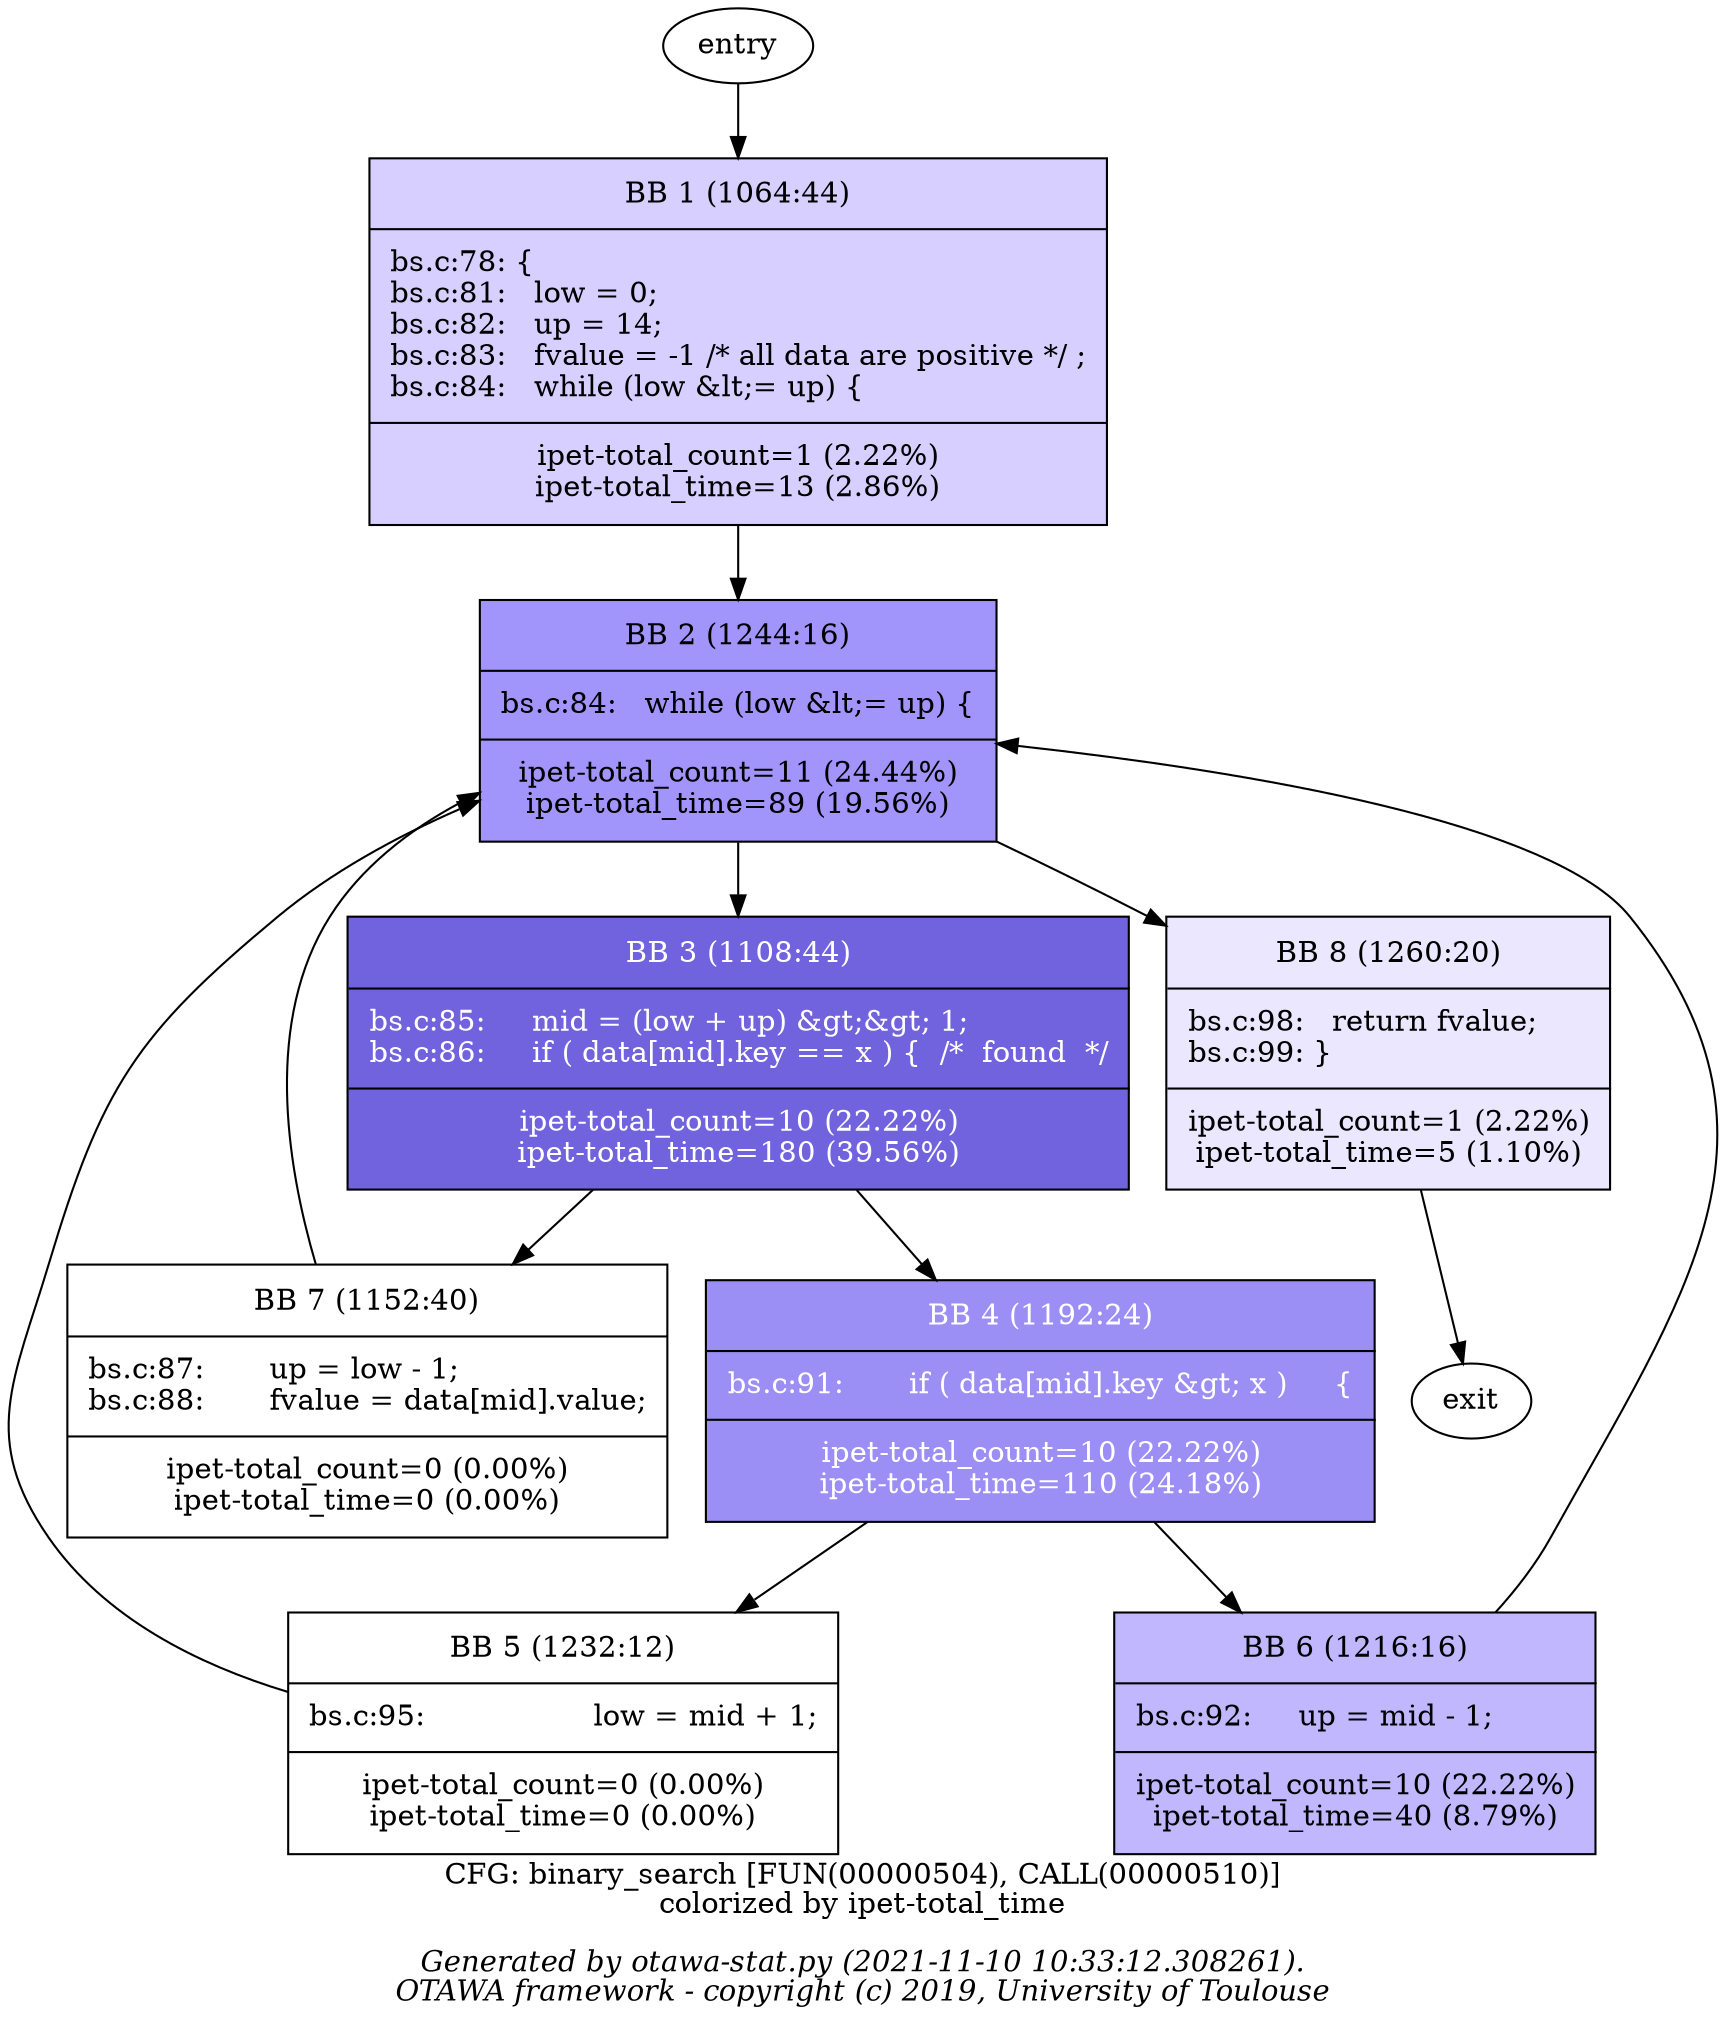 digraph _1 {
	_1_0 [label="entry"];
	_1_1 [margin=0,shape="box",label=<<table border='0' cellpadding='8px'><tr><td>BB 1 (1064:44)</td></tr><hr/><tr><td align='left'>bs.c:78: {
<br align='left'/>bs.c:81: &nbsp;&nbsp;low&nbsp;=&nbsp;0;
<br align='left'/>bs.c:82: &nbsp;&nbsp;up&nbsp;=&nbsp;14;
<br align='left'/>bs.c:83: &nbsp;&nbsp;fvalue&nbsp;=&nbsp;-1&nbsp;/*&nbsp;all&nbsp;data&nbsp;are&nbsp;positive&nbsp;*/&nbsp;;
<br align='left'/>bs.c:84: &nbsp;&nbsp;while&nbsp;(low&nbsp;&amp;lt;=&nbsp;up)&nbsp;{
<br align='left'/></td></tr><hr/><tr><td>ipet-total_count=1 (2.22%)<br/>ipet-total_time=13 (2.86%)<br/></td></tr></table>>,fillcolor="#d6cfff",style="filled",fontcolor="#000000"];
	_1_2 [margin=0,shape="box",label=<<table border='0' cellpadding='8px'><tr><td>BB 2 (1244:16)</td></tr><hr/><tr><td align='left'>bs.c:84: &nbsp;&nbsp;while&nbsp;(low&nbsp;&amp;lt;=&nbsp;up)&nbsp;{
<br align='left'/></td></tr><hr/><tr><td>ipet-total_count=11 (24.44%)<br/>ipet-total_time=89 (19.56%)<br/></td></tr></table>>,fillcolor="#a194fa",style="filled",fontcolor="#000000"];
	_1_3 [margin=0,shape="box",label=<<table border='0' cellpadding='8px'><tr><td>BB 3 (1108:44)</td></tr><hr/><tr><td align='left'>bs.c:85: &nbsp;&nbsp;&nbsp;&nbsp;mid&nbsp;=&nbsp;(low&nbsp;+&nbsp;up)&nbsp;&amp;gt;&amp;gt;&nbsp;1;
<br align='left'/>bs.c:86: &nbsp;&nbsp;&nbsp;&nbsp;if&nbsp;(&nbsp;data[mid].key&nbsp;==&nbsp;x&nbsp;)&nbsp;{&nbsp;&nbsp;/*&nbsp;&nbsp;found&nbsp;&nbsp;*/
<br align='left'/></td></tr><hr/><tr><td>ipet-total_count=10 (22.22%)<br/>ipet-total_time=180 (39.56%)<br/></td></tr></table>>,fillcolor="#7162dd",style="filled",fontcolor="#ffffff"];
	_1_4 [margin=0,shape="box",label=<<table border='0' cellpadding='8px'><tr><td>BB 4 (1192:24)</td></tr><hr/><tr><td align='left'>bs.c:91: &nbsp;&nbsp;&nbsp;&nbsp;&nbsp;&nbsp;if&nbsp;(&nbsp;data[mid].key&nbsp;&amp;gt;&nbsp;x&nbsp;)&nbsp;&nbsp;&nbsp;&nbsp;&nbsp;{
<br align='left'/></td></tr><hr/><tr><td>ipet-total_count=10 (22.22%)<br/>ipet-total_time=110 (24.18%)<br/></td></tr></table>>,fillcolor="#9b8ef5",style="filled",fontcolor="#ffffff"];
	_1_5 [margin=0,shape="box",label=<<table border='0' cellpadding='8px'><tr><td>BB 5 (1232:12)</td></tr><hr/><tr><td align='left'>bs.c:95: &nbsp;&nbsp;&nbsp;&nbsp;&nbsp;&nbsp;&nbsp;&nbsp;&nbsp;&nbsp;&nbsp;&nbsp;&nbsp;&nbsp;&nbsp;&nbsp;&nbsp;low&nbsp;=&nbsp;mid&nbsp;+&nbsp;1;
<br align='left'/></td></tr><hr/><tr><td>ipet-total_count=0 (0.00%)<br/>ipet-total_time=0 (0.00%)<br/></td></tr></table>>];
	_1_6 [margin=0,shape="box",label=<<table border='0' cellpadding='8px'><tr><td>BB 6 (1216:16)</td></tr><hr/><tr><td align='left'>bs.c:92: &nbsp;&nbsp;&nbsp;&nbsp;up&nbsp;=&nbsp;mid&nbsp;-&nbsp;1;
<br align='left'/></td></tr><hr/><tr><td>ipet-total_count=10 (22.22%)<br/>ipet-total_time=40 (8.79%)<br/></td></tr></table>>,fillcolor="#c0b7ff",style="filled",fontcolor="#000000"];
	_1_7 [margin=0,shape="box",label=<<table border='0' cellpadding='8px'><tr><td>BB 7 (1152:40)</td></tr><hr/><tr><td align='left'>bs.c:87: &nbsp;&nbsp;&nbsp;&nbsp;&nbsp;&nbsp;up&nbsp;=&nbsp;low&nbsp;-&nbsp;1;
<br align='left'/>bs.c:88: &nbsp;&nbsp;&nbsp;&nbsp;&nbsp;&nbsp;fvalue&nbsp;=&nbsp;data[mid].value;
<br align='left'/></td></tr><hr/><tr><td>ipet-total_count=0 (0.00%)<br/>ipet-total_time=0 (0.00%)<br/></td></tr></table>>];
	_1_8 [margin=0,shape="box",label=<<table border='0' cellpadding='8px'><tr><td>BB 8 (1260:20)</td></tr><hr/><tr><td align='left'>bs.c:98: &nbsp;&nbsp;return&nbsp;fvalue;
<br align='left'/>bs.c:99: }
<br align='left'/></td></tr><hr/><tr><td>ipet-total_count=1 (2.22%)<br/>ipet-total_time=5 (1.10%)<br/></td></tr></table>>,fillcolor="#eae7ff",style="filled",fontcolor="#000000"];
	_1_9 [label="exit"];
	_1_0 -> _1_1;
	_1_1 -> _1_2;
	_1_2 -> _1_3;
	_1_2 -> _1_8;
	_1_3 -> _1_4;
	_1_3 -> _1_7;
	_1_4 -> _1_5;
	_1_4 -> _1_6;
	_1_5 -> _1_2;
	_1_6 -> _1_2;
	_1_7 -> _1_2;
	_1_8 -> _1_9;
label=<CFG: binary_search [FUN(00000504), CALL(00000510)]<br/>colorized by ipet-total_time<br/><BR/><I>Generated by otawa-stat.py (2021-11-10 10:33:12.308261).</I><BR/><I>OTAWA framework - copyright (c) 2019, University of Toulouse</I>>;
}